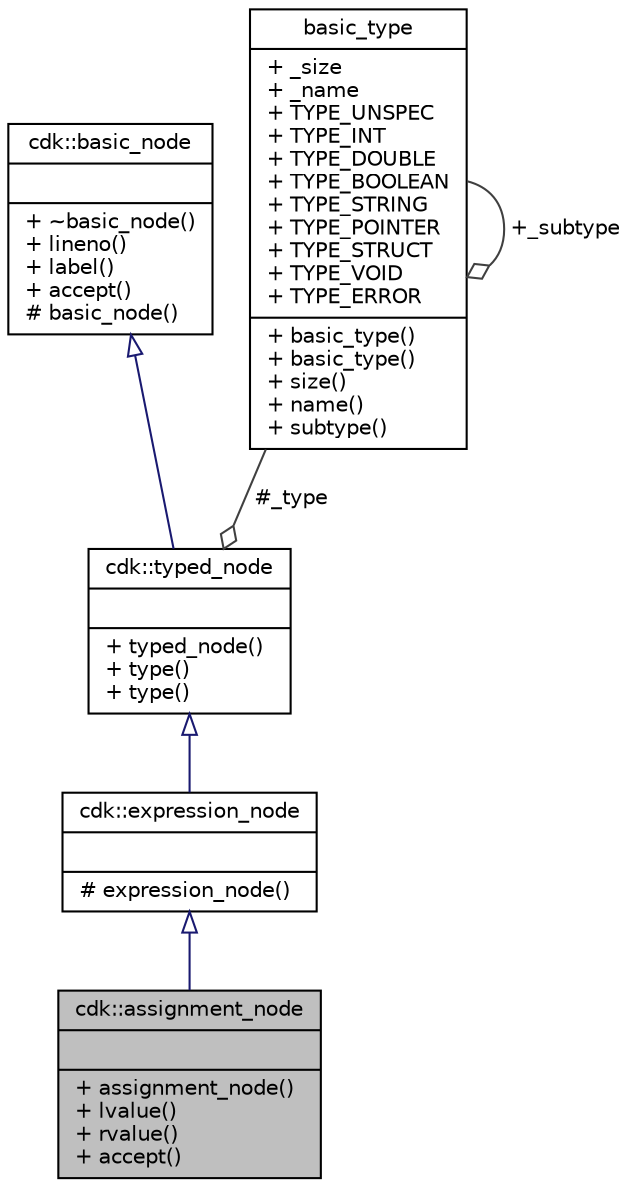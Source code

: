 digraph "cdk::assignment_node"
{
  edge [fontname="Helvetica",fontsize="10",labelfontname="Helvetica",labelfontsize="10"];
  node [fontname="Helvetica",fontsize="10",shape=record];
  Node4 [label="{cdk::assignment_node\n||+ assignment_node()\l+ lvalue()\l+ rvalue()\l+ accept()\l}",height=0.2,width=0.4,color="black", fillcolor="grey75", style="filled", fontcolor="black"];
  Node5 -> Node4 [dir="back",color="midnightblue",fontsize="10",style="solid",arrowtail="onormal",fontname="Helvetica"];
  Node5 [label="{cdk::expression_node\n||# expression_node()\l}",height=0.2,width=0.4,color="black", fillcolor="white", style="filled",URL="$classcdk_1_1expression__node.html"];
  Node6 -> Node5 [dir="back",color="midnightblue",fontsize="10",style="solid",arrowtail="onormal",fontname="Helvetica"];
  Node6 [label="{cdk::typed_node\n||+ typed_node()\l+ type()\l+ type()\l}",height=0.2,width=0.4,color="black", fillcolor="white", style="filled",URL="$classcdk_1_1typed__node.html"];
  Node7 -> Node6 [dir="back",color="midnightblue",fontsize="10",style="solid",arrowtail="onormal",fontname="Helvetica"];
  Node7 [label="{cdk::basic_node\n||+ ~basic_node()\l+ lineno()\l+ label()\l+ accept()\l# basic_node()\l}",height=0.2,width=0.4,color="black", fillcolor="white", style="filled",URL="$classcdk_1_1basic__node.html"];
  Node8 -> Node6 [color="grey25",fontsize="10",style="solid",label=" #_type" ,arrowhead="odiamond",fontname="Helvetica"];
  Node8 [label="{basic_type\n|+ _size\l+ _name\l+ TYPE_UNSPEC\l+ TYPE_INT\l+ TYPE_DOUBLE\l+ TYPE_BOOLEAN\l+ TYPE_STRING\l+ TYPE_POINTER\l+ TYPE_STRUCT\l+ TYPE_VOID\l+ TYPE_ERROR\l|+ basic_type()\l+ basic_type()\l+ size()\l+ name()\l+ subtype()\l}",height=0.2,width=0.4,color="black", fillcolor="white", style="filled",URL="$structbasic__type.html"];
  Node8 -> Node8 [color="grey25",fontsize="10",style="solid",label=" +_subtype" ,arrowhead="odiamond",fontname="Helvetica"];
}
